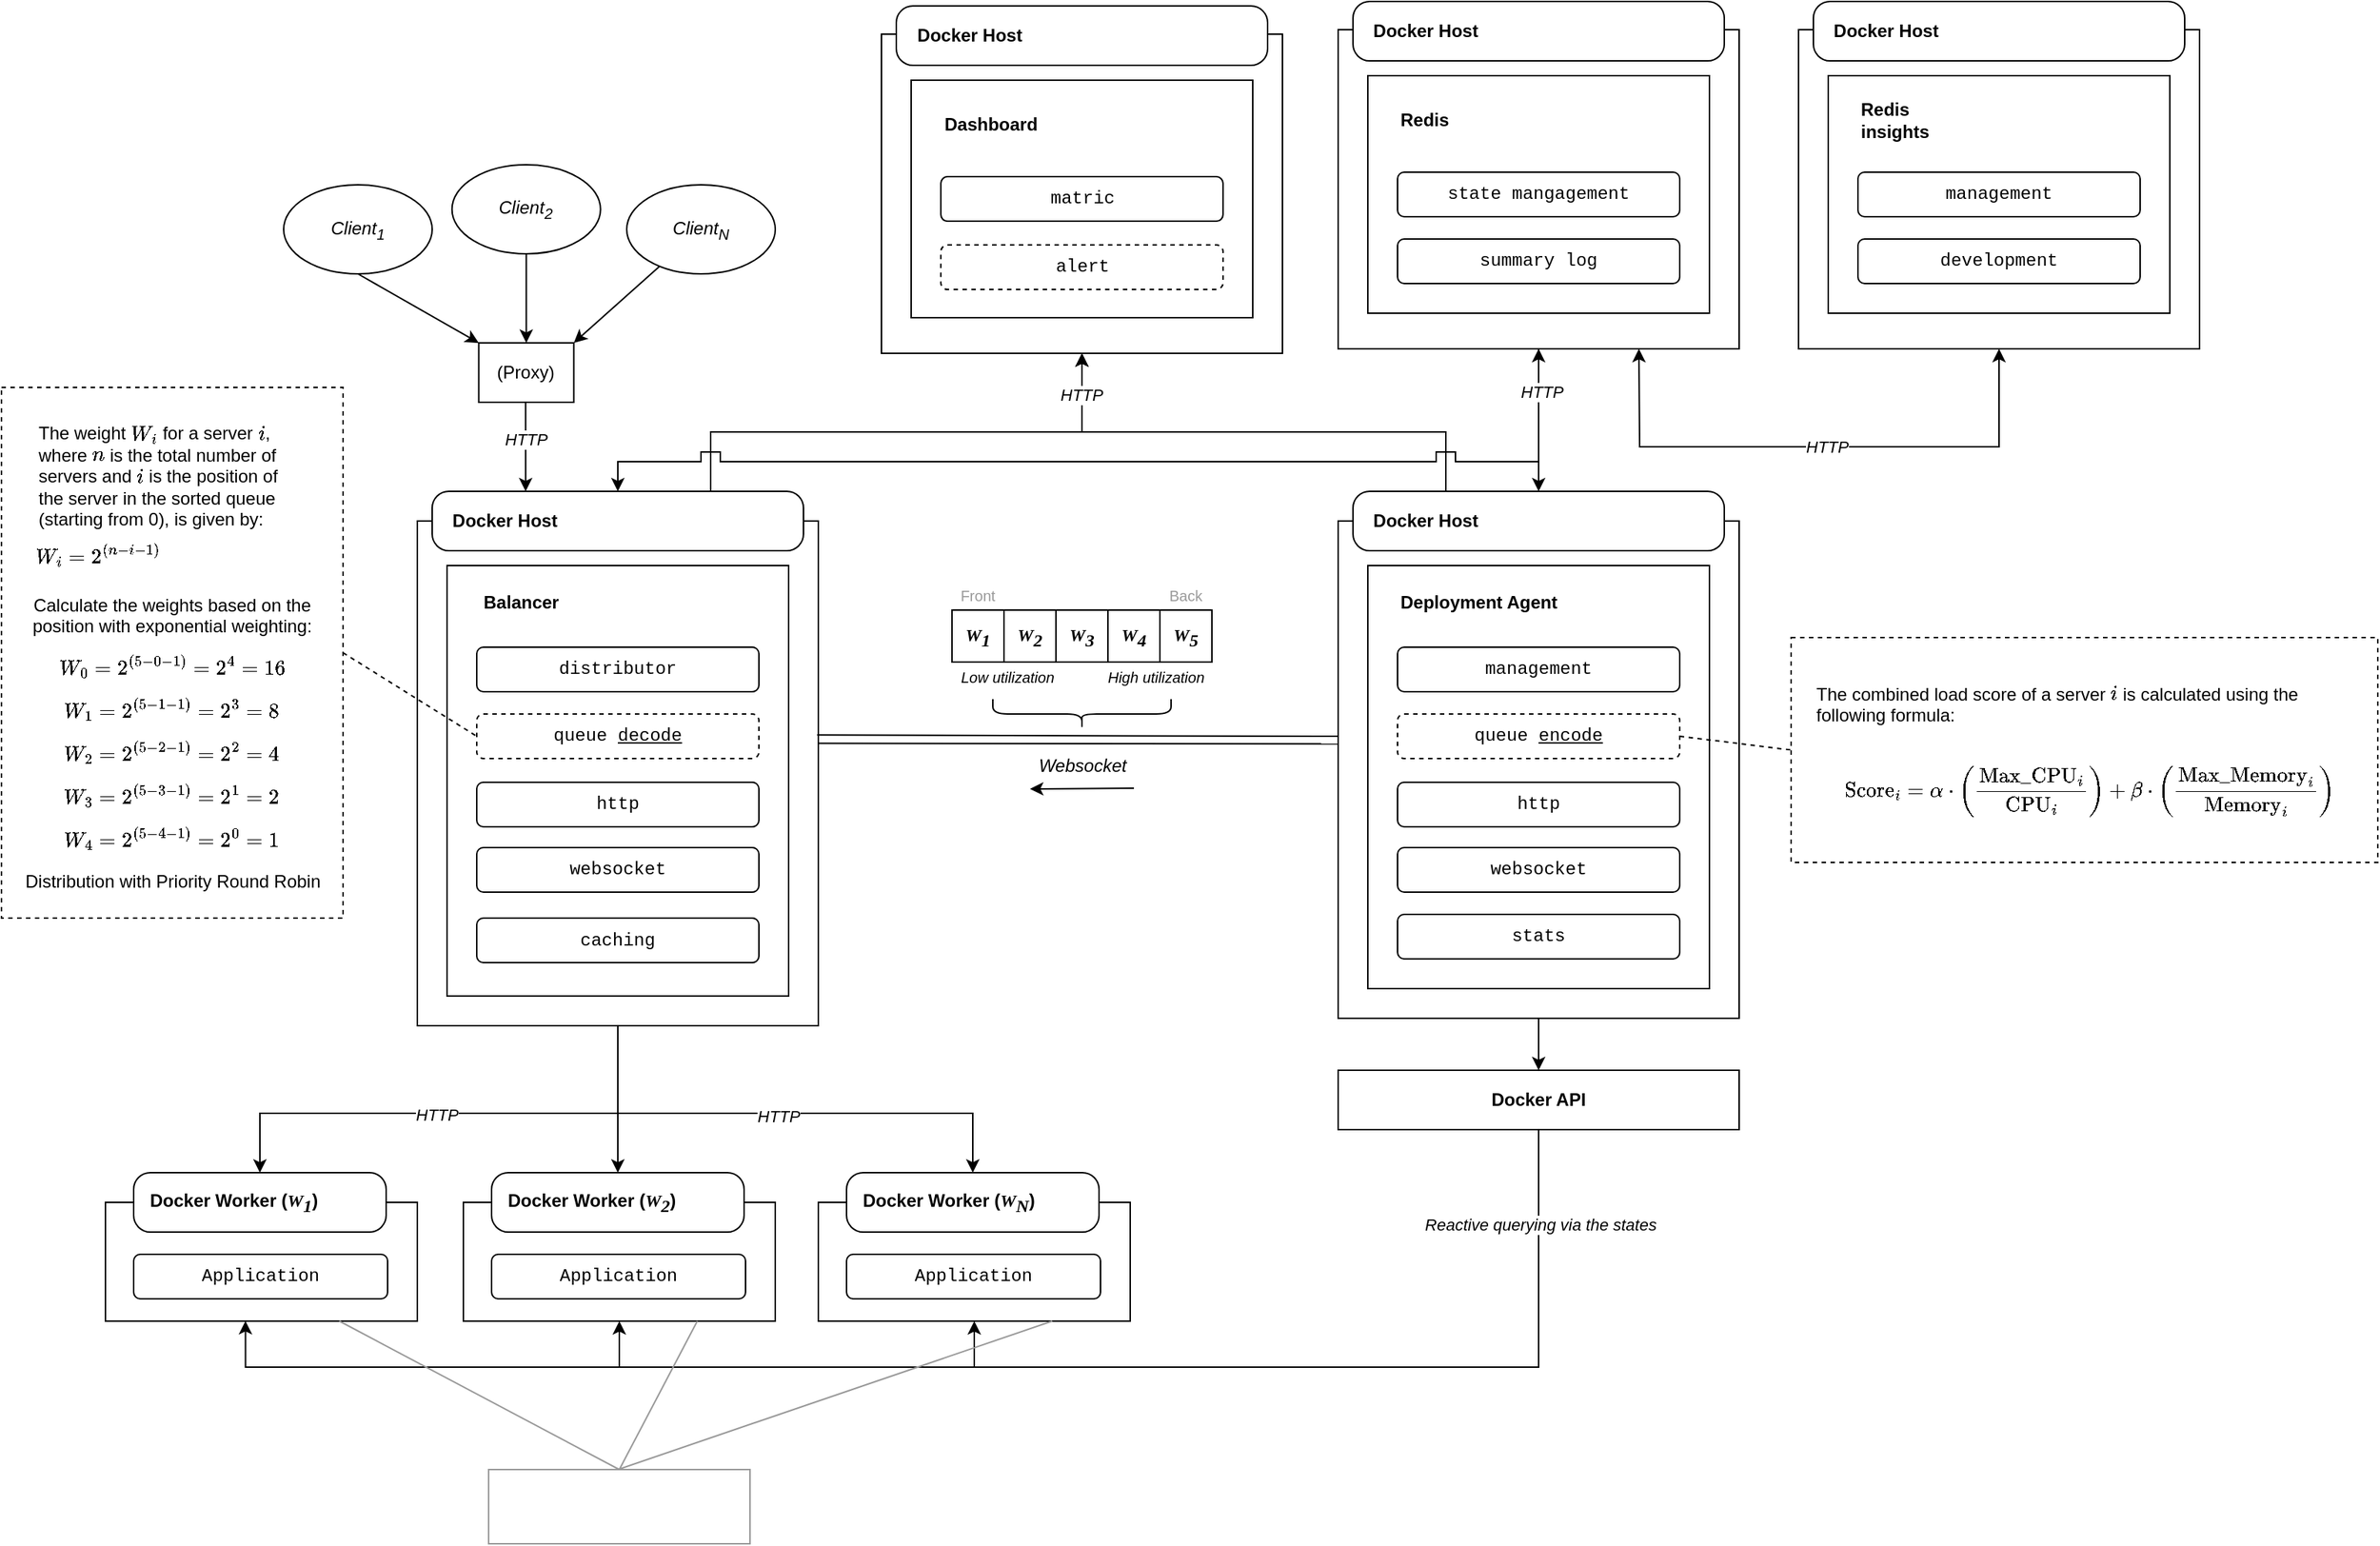 <mxfile version="24.7.6">
  <diagram name="Page-1" id="Vyur2kS933aH3F0kVCXf">
    <mxGraphModel dx="4273" dy="2489" grid="1" gridSize="10" guides="1" tooltips="1" connect="1" arrows="1" fold="1" page="1" pageScale="1" pageWidth="850" pageHeight="1100" math="1" shadow="0">
      <root>
        <mxCell id="0" />
        <mxCell id="1" parent="0" />
        <mxCell id="TFzHgLDjFruAC8fcnrSV-130" style="rounded=0;orthogonalLoop=1;jettySize=auto;html=1;entryX=0;entryY=0;entryDx=0;entryDy=0;exitX=0.5;exitY=1;exitDx=0;exitDy=0;" parent="1" source="TFzHgLDjFruAC8fcnrSV-3" target="TFzHgLDjFruAC8fcnrSV-127" edge="1">
          <mxGeometry relative="1" as="geometry">
            <mxPoint x="140.496" y="-17.557" as="sourcePoint" />
          </mxGeometry>
        </mxCell>
        <mxCell id="TFzHgLDjFruAC8fcnrSV-3" value="Client&lt;sub&gt;&lt;span&gt;1&lt;/span&gt;&lt;/sub&gt;" style="ellipse;whiteSpace=wrap;html=1;fontStyle=2" parent="1" vertex="1">
          <mxGeometry x="30" y="-76.5" width="100" height="60" as="geometry" />
        </mxCell>
        <mxCell id="TFzHgLDjFruAC8fcnrSV-129" style="edgeStyle=orthogonalEdgeStyle;rounded=0;orthogonalLoop=1;jettySize=auto;html=1;entryX=0.5;entryY=0;entryDx=0;entryDy=0;" parent="1" source="TFzHgLDjFruAC8fcnrSV-4" target="TFzHgLDjFruAC8fcnrSV-127" edge="1">
          <mxGeometry relative="1" as="geometry" />
        </mxCell>
        <mxCell id="TFzHgLDjFruAC8fcnrSV-4" value="Client&lt;sub&gt;&lt;span&gt;2&lt;/span&gt;&lt;/sub&gt;" style="ellipse;whiteSpace=wrap;html=1;fontStyle=2" parent="1" vertex="1">
          <mxGeometry x="143.34" y="-90" width="100" height="60" as="geometry" />
        </mxCell>
        <mxCell id="TFzHgLDjFruAC8fcnrSV-128" style="rounded=0;orthogonalLoop=1;jettySize=auto;html=1;entryX=1;entryY=0;entryDx=0;entryDy=0;" parent="1" source="TFzHgLDjFruAC8fcnrSV-5" target="TFzHgLDjFruAC8fcnrSV-127" edge="1">
          <mxGeometry relative="1" as="geometry" />
        </mxCell>
        <mxCell id="TFzHgLDjFruAC8fcnrSV-5" value="Client&lt;sub&gt;&lt;span&gt;N&lt;/span&gt;&lt;/sub&gt;" style="ellipse;whiteSpace=wrap;html=1;fontStyle=2" parent="1" vertex="1">
          <mxGeometry x="261" y="-76.5" width="100" height="60" as="geometry" />
        </mxCell>
        <mxCell id="TFzHgLDjFruAC8fcnrSV-115" style="edgeStyle=orthogonalEdgeStyle;rounded=0;orthogonalLoop=1;jettySize=auto;html=1;entryX=0.5;entryY=0;entryDx=0;entryDy=0;" parent="1" target="TFzHgLDjFruAC8fcnrSV-81" edge="1">
          <mxGeometry relative="1" as="geometry">
            <mxPoint x="255" y="519" as="sourcePoint" />
            <Array as="points">
              <mxPoint x="255" y="555" />
              <mxPoint x="255" y="555" />
            </Array>
          </mxGeometry>
        </mxCell>
        <mxCell id="TFzHgLDjFruAC8fcnrSV-116" style="edgeStyle=orthogonalEdgeStyle;rounded=0;orthogonalLoop=1;jettySize=auto;html=1;entryX=0.5;entryY=0;entryDx=0;entryDy=0;" parent="1" target="TFzHgLDjFruAC8fcnrSV-72" edge="1">
          <mxGeometry relative="1" as="geometry">
            <Array as="points">
              <mxPoint x="255" y="549" />
              <mxPoint x="14" y="549" />
            </Array>
            <mxPoint x="255.0" y="519" as="sourcePoint" />
          </mxGeometry>
        </mxCell>
        <mxCell id="TFzHgLDjFruAC8fcnrSV-118" value="HTTP" style="edgeLabel;html=1;align=center;verticalAlign=middle;resizable=0;points=[];fontStyle=2" parent="TFzHgLDjFruAC8fcnrSV-116" vertex="1" connectable="0">
          <mxGeometry x="-0.022" y="1" relative="1" as="geometry">
            <mxPoint as="offset" />
          </mxGeometry>
        </mxCell>
        <mxCell id="TFzHgLDjFruAC8fcnrSV-117" style="edgeStyle=orthogonalEdgeStyle;rounded=0;orthogonalLoop=1;jettySize=auto;html=1;entryX=0.5;entryY=0;entryDx=0;entryDy=0;exitX=0.5;exitY=1;exitDx=0;exitDy=0;" parent="1" source="TFzHgLDjFruAC8fcnrSV-9" target="TFzHgLDjFruAC8fcnrSV-88" edge="1">
          <mxGeometry relative="1" as="geometry">
            <Array as="points">
              <mxPoint x="255" y="549" />
              <mxPoint x="494" y="549" />
            </Array>
            <mxPoint x="255.0" y="519" as="sourcePoint" />
          </mxGeometry>
        </mxCell>
        <mxCell id="TFzHgLDjFruAC8fcnrSV-119" value="HTTP" style="edgeLabel;html=1;align=center;verticalAlign=middle;resizable=0;points=[];fontStyle=2" parent="TFzHgLDjFruAC8fcnrSV-117" vertex="1" connectable="0">
          <mxGeometry x="-0.012" y="-2" relative="1" as="geometry">
            <mxPoint as="offset" />
          </mxGeometry>
        </mxCell>
        <mxCell id="TFzHgLDjFruAC8fcnrSV-9" value="" style="rounded=0;whiteSpace=wrap;html=1;" parent="1" vertex="1">
          <mxGeometry x="120" y="150" width="270" height="340" as="geometry" />
        </mxCell>
        <mxCell id="TFzHgLDjFruAC8fcnrSV-6" value="" style="rounded=0;whiteSpace=wrap;html=1;" parent="1" vertex="1">
          <mxGeometry x="140" y="180" width="230" height="290" as="geometry" />
        </mxCell>
        <mxCell id="TFzHgLDjFruAC8fcnrSV-8" value="Balancer" style="text;html=1;align=center;verticalAlign=middle;whiteSpace=wrap;rounded=0;fontStyle=1" parent="1" vertex="1">
          <mxGeometry x="160" y="190" width="60" height="30" as="geometry" />
        </mxCell>
        <mxCell id="TFzHgLDjFruAC8fcnrSV-10" value="" style="shape=image;verticalLabelPosition=bottom;labelBackgroundColor=default;verticalAlign=top;aspect=fixed;imageAspect=0;image=https://logowik.com/content/uploads/images/rust8244.jpg;" parent="1" vertex="1">
          <mxGeometry x="313.03" y="191" width="39.97" height="30" as="geometry" />
        </mxCell>
        <mxCell id="TFzHgLDjFruAC8fcnrSV-11" value="distributor" style="rounded=1;whiteSpace=wrap;html=1;fontFamily=Courier New;strokeColor=#000000;" parent="1" vertex="1">
          <mxGeometry x="160" y="235" width="190" height="30" as="geometry" />
        </mxCell>
        <mxCell id="TFzHgLDjFruAC8fcnrSV-12" value="queue&amp;nbsp;&lt;u&gt;decode&lt;/u&gt;" style="rounded=1;whiteSpace=wrap;html=1;fontFamily=Courier New;dashed=1;" parent="1" vertex="1">
          <mxGeometry x="160" y="280" width="190" height="30" as="geometry" />
        </mxCell>
        <mxCell id="TFzHgLDjFruAC8fcnrSV-13" value="http" style="rounded=1;whiteSpace=wrap;html=1;fontFamily=Courier New;" parent="1" vertex="1">
          <mxGeometry x="160" y="326" width="190" height="30" as="geometry" />
        </mxCell>
        <mxCell id="TFzHgLDjFruAC8fcnrSV-14" value="websocket" style="rounded=1;whiteSpace=wrap;html=1;fontFamily=Courier New;" parent="1" vertex="1">
          <mxGeometry x="160" y="370" width="190" height="30" as="geometry" />
        </mxCell>
        <mxCell id="TFzHgLDjFruAC8fcnrSV-147" style="edgeStyle=orthogonalEdgeStyle;rounded=0;orthogonalLoop=1;jettySize=auto;html=1;entryX=0.5;entryY=1;entryDx=0;entryDy=0;exitX=0.75;exitY=0;exitDx=0;exitDy=0;" parent="1" source="TFzHgLDjFruAC8fcnrSV-23" target="TFzHgLDjFruAC8fcnrSV-133" edge="1">
          <mxGeometry relative="1" as="geometry">
            <Array as="points">
              <mxPoint x="317" y="90" />
              <mxPoint x="567" y="90" />
            </Array>
          </mxGeometry>
        </mxCell>
        <mxCell id="TFzHgLDjFruAC8fcnrSV-23" value="" style="rounded=1;whiteSpace=wrap;html=1;arcSize=28;" parent="1" vertex="1">
          <mxGeometry x="130" y="130" width="250" height="40" as="geometry" />
        </mxCell>
        <mxCell id="TFzHgLDjFruAC8fcnrSV-7" value="" style="shape=image;verticalLabelPosition=bottom;labelBackgroundColor=default;verticalAlign=top;aspect=fixed;imageAspect=0;image=https://cdn-icons-png.flaticon.com/512/919/919853.png;" parent="1" vertex="1">
          <mxGeometry x="345" y="137.5" width="25" height="25" as="geometry" />
        </mxCell>
        <mxCell id="TFzHgLDjFruAC8fcnrSV-24" value="Docker Host" style="text;html=1;align=center;verticalAlign=middle;whiteSpace=wrap;rounded=0;fontStyle=1" parent="1" vertex="1">
          <mxGeometry x="139" y="135" width="80" height="30" as="geometry" />
        </mxCell>
        <mxCell id="TFzHgLDjFruAC8fcnrSV-124" style="edgeStyle=orthogonalEdgeStyle;rounded=0;orthogonalLoop=1;jettySize=auto;html=1;entryX=0.5;entryY=0;entryDx=0;entryDy=0;" parent="1" source="TFzHgLDjFruAC8fcnrSV-25" target="TFzHgLDjFruAC8fcnrSV-68" edge="1">
          <mxGeometry relative="1" as="geometry" />
        </mxCell>
        <mxCell id="TFzHgLDjFruAC8fcnrSV-25" value="" style="rounded=0;whiteSpace=wrap;html=1;" parent="1" vertex="1">
          <mxGeometry x="740" y="150" width="270" height="335" as="geometry" />
        </mxCell>
        <mxCell id="TFzHgLDjFruAC8fcnrSV-26" value="" style="rounded=0;whiteSpace=wrap;html=1;" parent="1" vertex="1">
          <mxGeometry x="760" y="180" width="230" height="285" as="geometry" />
        </mxCell>
        <mxCell id="TFzHgLDjFruAC8fcnrSV-27" value="Deployment Agent" style="text;html=1;align=left;verticalAlign=middle;whiteSpace=wrap;rounded=0;fontStyle=1" parent="1" vertex="1">
          <mxGeometry x="780" y="190" width="150" height="30" as="geometry" />
        </mxCell>
        <mxCell id="TFzHgLDjFruAC8fcnrSV-28" value="" style="shape=image;verticalLabelPosition=bottom;labelBackgroundColor=default;verticalAlign=top;aspect=fixed;imageAspect=0;image=https://logowik.com/content/uploads/images/rust8244.jpg;" parent="1" vertex="1">
          <mxGeometry x="933.03" y="191" width="39.97" height="30" as="geometry" />
        </mxCell>
        <mxCell id="TFzHgLDjFruAC8fcnrSV-29" value="management" style="rounded=1;whiteSpace=wrap;html=1;fontFamily=Courier New;" parent="1" vertex="1">
          <mxGeometry x="780" y="235" width="190" height="30" as="geometry" />
        </mxCell>
        <mxCell id="TFzHgLDjFruAC8fcnrSV-30" value="queue&amp;nbsp;&lt;u&gt;encode&lt;/u&gt;" style="rounded=1;whiteSpace=wrap;html=1;fontFamily=Courier New;dashed=1;" parent="1" vertex="1">
          <mxGeometry x="780" y="280" width="190" height="30" as="geometry" />
        </mxCell>
        <mxCell id="TFzHgLDjFruAC8fcnrSV-31" value="http" style="rounded=1;whiteSpace=wrap;html=1;fontFamily=Courier New;" parent="1" vertex="1">
          <mxGeometry x="780" y="326" width="190" height="30" as="geometry" />
        </mxCell>
        <mxCell id="TFzHgLDjFruAC8fcnrSV-32" value="websocket" style="rounded=1;whiteSpace=wrap;html=1;fontFamily=Courier New;" parent="1" vertex="1">
          <mxGeometry x="780" y="370" width="190" height="30" as="geometry" />
        </mxCell>
        <mxCell id="TFzHgLDjFruAC8fcnrSV-148" style="edgeStyle=orthogonalEdgeStyle;rounded=0;orthogonalLoop=1;jettySize=auto;html=1;entryX=0.5;entryY=1;entryDx=0;entryDy=0;exitX=0.25;exitY=0;exitDx=0;exitDy=0;" parent="1" source="TFzHgLDjFruAC8fcnrSV-33" target="TFzHgLDjFruAC8fcnrSV-133" edge="1">
          <mxGeometry relative="1" as="geometry">
            <Array as="points">
              <mxPoint x="813" y="90" />
              <mxPoint x="567" y="90" />
            </Array>
          </mxGeometry>
        </mxCell>
        <mxCell id="TFzHgLDjFruAC8fcnrSV-151" value="&lt;i&gt;HTTP&lt;/i&gt;" style="edgeLabel;html=1;align=center;verticalAlign=middle;resizable=0;points=[];" parent="TFzHgLDjFruAC8fcnrSV-148" vertex="1" connectable="0">
          <mxGeometry x="0.818" y="1" relative="1" as="geometry">
            <mxPoint y="-3" as="offset" />
          </mxGeometry>
        </mxCell>
        <mxCell id="TFzHgLDjFruAC8fcnrSV-33" value="" style="rounded=1;whiteSpace=wrap;html=1;arcSize=28;" parent="1" vertex="1">
          <mxGeometry x="750" y="130" width="250" height="40" as="geometry" />
        </mxCell>
        <mxCell id="TFzHgLDjFruAC8fcnrSV-34" value="" style="shape=image;verticalLabelPosition=bottom;labelBackgroundColor=default;verticalAlign=top;aspect=fixed;imageAspect=0;image=https://cdn-icons-png.flaticon.com/512/919/919853.png;" parent="1" vertex="1">
          <mxGeometry x="965" y="137.5" width="25" height="25" as="geometry" />
        </mxCell>
        <mxCell id="TFzHgLDjFruAC8fcnrSV-35" value="Docker Host" style="text;html=1;align=center;verticalAlign=middle;whiteSpace=wrap;rounded=0;fontStyle=1" parent="1" vertex="1">
          <mxGeometry x="759" y="135" width="80" height="30" as="geometry" />
        </mxCell>
        <mxCell id="TFzHgLDjFruAC8fcnrSV-36" value="stats" style="rounded=1;whiteSpace=wrap;html=1;fontFamily=Courier New;" parent="1" vertex="1">
          <mxGeometry x="780" y="415" width="190" height="30" as="geometry" />
        </mxCell>
        <mxCell id="TFzHgLDjFruAC8fcnrSV-37" value="" style="endArrow=none;html=1;rounded=0;exitX=0.997;exitY=0.424;exitDx=0;exitDy=0;entryX=0.001;entryY=0.433;entryDx=0;entryDy=0;entryPerimeter=0;exitPerimeter=0;" parent="1" source="TFzHgLDjFruAC8fcnrSV-9" target="TFzHgLDjFruAC8fcnrSV-25" edge="1">
          <mxGeometry width="50" height="50" relative="1" as="geometry">
            <mxPoint x="460" y="320" as="sourcePoint" />
            <mxPoint x="510" y="270" as="targetPoint" />
          </mxGeometry>
        </mxCell>
        <mxCell id="TFzHgLDjFruAC8fcnrSV-38" value="" style="endArrow=none;html=1;rounded=0;exitX=1;exitY=0.5;exitDx=0;exitDy=0;entryX=0;entryY=0.448;entryDx=0;entryDy=0;entryPerimeter=0;" parent="1" target="TFzHgLDjFruAC8fcnrSV-25" edge="1">
          <mxGeometry width="50" height="50" relative="1" as="geometry">
            <mxPoint x="390" y="299.8" as="sourcePoint" />
            <mxPoint x="630" y="299.8" as="targetPoint" />
          </mxGeometry>
        </mxCell>
        <mxCell id="TFzHgLDjFruAC8fcnrSV-39" value="Websocket" style="text;html=1;align=center;verticalAlign=middle;whiteSpace=wrap;rounded=0;fontStyle=2" parent="1" vertex="1">
          <mxGeometry x="537.5" y="300" width="60" height="30" as="geometry" />
        </mxCell>
        <mxCell id="TFzHgLDjFruAC8fcnrSV-62" value="&lt;div&gt;&lt;br&gt;&lt;/div&gt;" style="text;html=1;align=center;verticalAlign=middle;resizable=0;points=[];autosize=1;strokeColor=none;fillColor=none;" parent="1" vertex="1">
          <mxGeometry x="665" y="160" width="20" height="30" as="geometry" />
        </mxCell>
        <mxCell id="TFzHgLDjFruAC8fcnrSV-120" style="edgeStyle=orthogonalEdgeStyle;rounded=0;orthogonalLoop=1;jettySize=auto;html=1;entryX=0.5;entryY=1;entryDx=0;entryDy=0;" parent="1" source="TFzHgLDjFruAC8fcnrSV-68" target="TFzHgLDjFruAC8fcnrSV-86" edge="1">
          <mxGeometry relative="1" as="geometry">
            <Array as="points">
              <mxPoint x="875" y="720" />
              <mxPoint x="495" y="720" />
            </Array>
          </mxGeometry>
        </mxCell>
        <mxCell id="TFzHgLDjFruAC8fcnrSV-121" style="edgeStyle=orthogonalEdgeStyle;rounded=0;orthogonalLoop=1;jettySize=auto;html=1;entryX=0.5;entryY=1;entryDx=0;entryDy=0;" parent="1" source="TFzHgLDjFruAC8fcnrSV-68" target="TFzHgLDjFruAC8fcnrSV-79" edge="1">
          <mxGeometry relative="1" as="geometry">
            <Array as="points">
              <mxPoint x="875" y="720" />
              <mxPoint x="256" y="720" />
            </Array>
          </mxGeometry>
        </mxCell>
        <mxCell id="TFzHgLDjFruAC8fcnrSV-68" value="Docker API" style="rounded=0;whiteSpace=wrap;html=1;fontStyle=1" parent="1" vertex="1">
          <mxGeometry x="740" y="520" width="270" height="40" as="geometry" />
        </mxCell>
        <mxCell id="TFzHgLDjFruAC8fcnrSV-101" value="" style="group" parent="1" vertex="1" connectable="0">
          <mxGeometry x="-90" y="589" width="210" height="100" as="geometry" />
        </mxCell>
        <mxCell id="TFzHgLDjFruAC8fcnrSV-71" value="" style="rounded=0;whiteSpace=wrap;html=1;" parent="TFzHgLDjFruAC8fcnrSV-101" vertex="1">
          <mxGeometry y="20" width="210" height="80" as="geometry" />
        </mxCell>
        <mxCell id="TFzHgLDjFruAC8fcnrSV-76" value="" style="group" parent="TFzHgLDjFruAC8fcnrSV-101" vertex="1" connectable="0">
          <mxGeometry x="19" width="170" height="40" as="geometry" />
        </mxCell>
        <mxCell id="TFzHgLDjFruAC8fcnrSV-72" value="" style="rounded=1;whiteSpace=wrap;html=1;arcSize=28;" parent="TFzHgLDjFruAC8fcnrSV-76" vertex="1">
          <mxGeometry width="170" height="40" as="geometry" />
        </mxCell>
        <mxCell id="TFzHgLDjFruAC8fcnrSV-73" value="" style="shape=image;verticalLabelPosition=bottom;labelBackgroundColor=default;verticalAlign=top;aspect=fixed;imageAspect=0;image=https://cdn-icons-png.flaticon.com/512/919/919853.png;" parent="TFzHgLDjFruAC8fcnrSV-76" vertex="1">
          <mxGeometry x="137.5" y="8" width="25" height="25" as="geometry" />
        </mxCell>
        <mxCell id="TFzHgLDjFruAC8fcnrSV-74" value="Docker Worker (&lt;span style=&quot;font-family: Verdana; font-style: italic; text-align: center;&quot;&gt;W&lt;/span&gt;&lt;sub style=&quot;font-family: Verdana; font-style: italic; text-align: center; font-size: 12px;&quot;&gt;1&lt;/sub&gt;)" style="text;html=1;align=left;verticalAlign=middle;whiteSpace=wrap;rounded=0;fontStyle=1" parent="TFzHgLDjFruAC8fcnrSV-76" vertex="1">
          <mxGeometry x="9" y="5" width="141" height="30" as="geometry" />
        </mxCell>
        <mxCell id="TFzHgLDjFruAC8fcnrSV-78" value="Application" style="rounded=1;whiteSpace=wrap;html=1;fontFamily=Courier New;" parent="TFzHgLDjFruAC8fcnrSV-101" vertex="1">
          <mxGeometry x="19" y="55" width="171" height="30" as="geometry" />
        </mxCell>
        <mxCell id="TFzHgLDjFruAC8fcnrSV-102" value="" style="group" parent="1" vertex="1" connectable="0">
          <mxGeometry x="151" y="589" width="210" height="100" as="geometry" />
        </mxCell>
        <mxCell id="TFzHgLDjFruAC8fcnrSV-79" value="" style="rounded=0;whiteSpace=wrap;html=1;" parent="TFzHgLDjFruAC8fcnrSV-102" vertex="1">
          <mxGeometry y="20" width="210" height="80" as="geometry" />
        </mxCell>
        <mxCell id="TFzHgLDjFruAC8fcnrSV-80" value="" style="group" parent="TFzHgLDjFruAC8fcnrSV-102" vertex="1" connectable="0">
          <mxGeometry x="19" width="170" height="40" as="geometry" />
        </mxCell>
        <mxCell id="TFzHgLDjFruAC8fcnrSV-81" value="" style="rounded=1;whiteSpace=wrap;html=1;arcSize=28;" parent="TFzHgLDjFruAC8fcnrSV-80" vertex="1">
          <mxGeometry width="170" height="40" as="geometry" />
        </mxCell>
        <mxCell id="TFzHgLDjFruAC8fcnrSV-82" value="" style="shape=image;verticalLabelPosition=bottom;labelBackgroundColor=default;verticalAlign=top;aspect=fixed;imageAspect=0;image=https://cdn-icons-png.flaticon.com/512/919/919853.png;" parent="TFzHgLDjFruAC8fcnrSV-80" vertex="1">
          <mxGeometry x="137.5" y="8" width="25" height="25" as="geometry" />
        </mxCell>
        <mxCell id="TFzHgLDjFruAC8fcnrSV-83" value="Docker Worker (&lt;span style=&quot;font-family: Verdana; font-style: italic; text-align: center;&quot;&gt;W&lt;/span&gt;&lt;sub style=&quot;font-family: Verdana; font-style: italic; text-align: center; font-size: 12px;&quot;&gt;2&lt;/sub&gt;)" style="text;html=1;align=left;verticalAlign=middle;whiteSpace=wrap;rounded=0;fontStyle=1" parent="TFzHgLDjFruAC8fcnrSV-80" vertex="1">
          <mxGeometry x="9" y="5" width="141" height="30" as="geometry" />
        </mxCell>
        <mxCell id="TFzHgLDjFruAC8fcnrSV-84" value="Application" style="rounded=1;whiteSpace=wrap;html=1;fontFamily=Courier New;" parent="TFzHgLDjFruAC8fcnrSV-102" vertex="1">
          <mxGeometry x="19" y="55" width="171" height="30" as="geometry" />
        </mxCell>
        <mxCell id="TFzHgLDjFruAC8fcnrSV-103" value="" style="group" parent="1" vertex="1" connectable="0">
          <mxGeometry x="390" y="589" width="210" height="100" as="geometry" />
        </mxCell>
        <mxCell id="TFzHgLDjFruAC8fcnrSV-86" value="" style="rounded=0;whiteSpace=wrap;html=1;" parent="TFzHgLDjFruAC8fcnrSV-103" vertex="1">
          <mxGeometry y="20" width="210" height="80" as="geometry" />
        </mxCell>
        <mxCell id="TFzHgLDjFruAC8fcnrSV-87" value="" style="group" parent="TFzHgLDjFruAC8fcnrSV-103" vertex="1" connectable="0">
          <mxGeometry x="19" width="170" height="40" as="geometry" />
        </mxCell>
        <mxCell id="TFzHgLDjFruAC8fcnrSV-88" value="" style="rounded=1;whiteSpace=wrap;html=1;arcSize=28;" parent="TFzHgLDjFruAC8fcnrSV-87" vertex="1">
          <mxGeometry width="170" height="40" as="geometry" />
        </mxCell>
        <mxCell id="TFzHgLDjFruAC8fcnrSV-89" value="" style="shape=image;verticalLabelPosition=bottom;labelBackgroundColor=default;verticalAlign=top;aspect=fixed;imageAspect=0;image=https://cdn-icons-png.flaticon.com/512/919/919853.png;" parent="TFzHgLDjFruAC8fcnrSV-87" vertex="1">
          <mxGeometry x="137.5" y="8" width="25" height="25" as="geometry" />
        </mxCell>
        <mxCell id="TFzHgLDjFruAC8fcnrSV-90" value="Docker Worker (&lt;span style=&quot;font-family: Verdana; font-style: italic; text-align: center;&quot;&gt;W&lt;/span&gt;&lt;sub style=&quot;font-family: Verdana; font-style: italic; text-align: center; font-size: 12px;&quot;&gt;N&lt;/sub&gt;)" style="text;html=1;align=left;verticalAlign=middle;whiteSpace=wrap;rounded=0;fontStyle=1" parent="TFzHgLDjFruAC8fcnrSV-87" vertex="1">
          <mxGeometry x="9" y="5" width="141" height="30" as="geometry" />
        </mxCell>
        <mxCell id="TFzHgLDjFruAC8fcnrSV-91" value="Application" style="rounded=1;whiteSpace=wrap;html=1;fontFamily=Courier New;" parent="TFzHgLDjFruAC8fcnrSV-103" vertex="1">
          <mxGeometry x="19" y="55" width="171" height="30" as="geometry" />
        </mxCell>
        <mxCell id="TFzHgLDjFruAC8fcnrSV-108" value="" style="endArrow=none;html=1;rounded=0;entryX=0;entryY=0.5;entryDx=0;entryDy=0;exitX=1;exitY=0.5;exitDx=0;exitDy=0;strokeColor=#000000;dashed=1;" parent="1" source="TFzHgLDjFruAC8fcnrSV-107" target="TFzHgLDjFruAC8fcnrSV-12" edge="1">
          <mxGeometry width="50" height="50" relative="1" as="geometry">
            <mxPoint x="-30" y="220" as="sourcePoint" />
            <mxPoint x="20" y="170" as="targetPoint" />
          </mxGeometry>
        </mxCell>
        <mxCell id="TFzHgLDjFruAC8fcnrSV-113" value="" style="group;fillColor=#E6E6E6;fontColor=#333333;strokeColor=none;dashed=1;container=0;" parent="1" vertex="1" connectable="0">
          <mxGeometry x="-160" y="182.5" width="230" height="235" as="geometry" />
        </mxCell>
        <mxCell id="TFzHgLDjFruAC8fcnrSV-122" style="edgeStyle=orthogonalEdgeStyle;rounded=0;orthogonalLoop=1;jettySize=auto;html=1;entryX=0.449;entryY=0.999;entryDx=0;entryDy=0;entryPerimeter=0;" parent="1" source="TFzHgLDjFruAC8fcnrSV-68" target="TFzHgLDjFruAC8fcnrSV-71" edge="1">
          <mxGeometry relative="1" as="geometry">
            <Array as="points">
              <mxPoint x="875" y="720" />
              <mxPoint x="4" y="720" />
            </Array>
          </mxGeometry>
        </mxCell>
        <mxCell id="TFzHgLDjFruAC8fcnrSV-125" value="Reactive querying via the states" style="edgeLabel;html=1;align=center;verticalAlign=middle;resizable=0;points=[];fontStyle=2" parent="TFzHgLDjFruAC8fcnrSV-122" vertex="1" connectable="0">
          <mxGeometry x="-0.509" relative="1" as="geometry">
            <mxPoint x="101" y="-96" as="offset" />
          </mxGeometry>
        </mxCell>
        <mxCell id="TFzHgLDjFruAC8fcnrSV-131" style="edgeStyle=orthogonalEdgeStyle;rounded=0;orthogonalLoop=1;jettySize=auto;html=1;entryX=0.25;entryY=0;entryDx=0;entryDy=0;" parent="1" source="TFzHgLDjFruAC8fcnrSV-127" edge="1">
          <mxGeometry relative="1" as="geometry">
            <mxPoint x="193.744" y="50" as="sourcePoint" />
            <mxPoint x="192.93" y="130" as="targetPoint" />
            <Array as="points">
              <mxPoint x="193.43" y="82" />
            </Array>
          </mxGeometry>
        </mxCell>
        <mxCell id="TFzHgLDjFruAC8fcnrSV-150" value="&lt;i&gt;HTTP&lt;/i&gt;" style="edgeLabel;html=1;align=center;verticalAlign=middle;resizable=0;points=[];" parent="TFzHgLDjFruAC8fcnrSV-131" vertex="1" connectable="0">
          <mxGeometry x="-0.167" relative="1" as="geometry">
            <mxPoint as="offset" />
          </mxGeometry>
        </mxCell>
        <mxCell id="TFzHgLDjFruAC8fcnrSV-145" value="" style="group" parent="1" vertex="1" connectable="0">
          <mxGeometry x="432.5" y="-196.97" width="270" height="235" as="geometry" />
        </mxCell>
        <mxCell id="TFzHgLDjFruAC8fcnrSV-133" value="" style="rounded=0;whiteSpace=wrap;html=1;" parent="TFzHgLDjFruAC8fcnrSV-145" vertex="1">
          <mxGeometry y="19" width="270" height="215" as="geometry" />
        </mxCell>
        <mxCell id="TFzHgLDjFruAC8fcnrSV-134" value="" style="rounded=0;whiteSpace=wrap;html=1;" parent="TFzHgLDjFruAC8fcnrSV-145" vertex="1">
          <mxGeometry x="20" y="50" width="230" height="160" as="geometry" />
        </mxCell>
        <mxCell id="TFzHgLDjFruAC8fcnrSV-135" value="matric" style="rounded=1;whiteSpace=wrap;html=1;fontFamily=Courier New;" parent="TFzHgLDjFruAC8fcnrSV-145" vertex="1">
          <mxGeometry x="40" y="115" width="190" height="30" as="geometry" />
        </mxCell>
        <mxCell id="TFzHgLDjFruAC8fcnrSV-136" value="" style="rounded=1;whiteSpace=wrap;html=1;arcSize=28;" parent="TFzHgLDjFruAC8fcnrSV-145" vertex="1">
          <mxGeometry x="10" width="250" height="40" as="geometry" />
        </mxCell>
        <mxCell id="TFzHgLDjFruAC8fcnrSV-137" value="" style="shape=image;verticalLabelPosition=bottom;labelBackgroundColor=default;verticalAlign=top;aspect=fixed;imageAspect=0;image=https://cdn-icons-png.flaticon.com/512/919/919853.png;" parent="TFzHgLDjFruAC8fcnrSV-145" vertex="1">
          <mxGeometry x="225" y="7.5" width="25" height="25" as="geometry" />
        </mxCell>
        <mxCell id="TFzHgLDjFruAC8fcnrSV-138" value="Docker Host" style="text;html=1;align=center;verticalAlign=middle;whiteSpace=wrap;rounded=0;fontStyle=1" parent="TFzHgLDjFruAC8fcnrSV-145" vertex="1">
          <mxGeometry x="19" y="5" width="80" height="30" as="geometry" />
        </mxCell>
        <mxCell id="TFzHgLDjFruAC8fcnrSV-139" value="Dashboard" style="text;html=1;align=left;verticalAlign=middle;whiteSpace=wrap;rounded=0;fontStyle=1" parent="TFzHgLDjFruAC8fcnrSV-145" vertex="1">
          <mxGeometry x="40" y="65" width="150" height="30" as="geometry" />
        </mxCell>
        <mxCell id="TFzHgLDjFruAC8fcnrSV-140" value="alert" style="rounded=1;whiteSpace=wrap;html=1;fontFamily=Courier New;dashed=1;" parent="TFzHgLDjFruAC8fcnrSV-145" vertex="1">
          <mxGeometry x="40" y="161" width="190" height="30" as="geometry" />
        </mxCell>
        <mxCell id="TFzHgLDjFruAC8fcnrSV-141" value="" style="shape=image;verticalLabelPosition=bottom;labelBackgroundColor=default;verticalAlign=top;aspect=fixed;imageAspect=0;image=https://upload.wikimedia.org/wikipedia/commons/thumb/c/c3/Python-logo-notext.svg/1869px-Python-logo-notext.svg.png;clipPath=inset(1% 9.71% 15.67% 0%);" parent="TFzHgLDjFruAC8fcnrSV-145" vertex="1">
          <mxGeometry x="125.21" y="66.25" width="29.58" height="30" as="geometry" />
        </mxCell>
        <mxCell id="TFzHgLDjFruAC8fcnrSV-142" value="" style="shape=image;verticalLabelPosition=bottom;labelBackgroundColor=default;verticalAlign=top;aspect=fixed;imageAspect=0;image=https://upload.wikimedia.org/wikipedia/commons/thumb/7/77/Streamlit-logo-primary-colormark-darktext.png/1024px-Streamlit-logo-primary-colormark-darktext.png;" parent="TFzHgLDjFruAC8fcnrSV-145" vertex="1">
          <mxGeometry x="154.79" y="57.5" width="81.2" height="47.5" as="geometry" />
        </mxCell>
        <mxCell id="TFzHgLDjFruAC8fcnrSV-127" value="(Proxy)" style="rounded=0;whiteSpace=wrap;html=1;" parent="1" vertex="1">
          <mxGeometry x="161.34" y="30" width="64" height="40" as="geometry" />
        </mxCell>
        <mxCell id="TFzHgLDjFruAC8fcnrSV-107" value="" style="rounded=0;whiteSpace=wrap;html=1;strokeColor=#000000;dashed=1;" parent="1" vertex="1">
          <mxGeometry x="-160" y="60" width="230" height="357.5" as="geometry" />
        </mxCell>
        <mxCell id="TFzHgLDjFruAC8fcnrSV-105" value="&lt;div&gt;Calculate the weights based on the position with exponential weighting:&lt;/div&gt;&lt;div&gt;\[ W_0 = 2^{(5-0-1)} = 2^4 = 16 \]&lt;/div&gt;&lt;div&gt;\[ W_1 = 2^{(5-1-1)} = 2^3 = 8 \]&lt;/div&gt;&lt;div&gt;\[ W_2 = 2^{(5-2-1)} = 2^2 = 4 \]&lt;/div&gt;&lt;div&gt;\[ W_3 = 2^{(5-3-1)} = 2^1 = 2 \]&lt;/div&gt;&lt;div&gt;\[ W_4 = 2^{(5-4-1)} = 2^0 = 1 \]&lt;/div&gt;&lt;div&gt;&lt;br&gt;&lt;/div&gt;" style="text;html=1;align=center;verticalAlign=middle;whiteSpace=wrap;rounded=0;" parent="1" vertex="1">
          <mxGeometry x="-145" y="228.5" width="200" height="140" as="geometry" />
        </mxCell>
        <mxCell id="TFzHgLDjFruAC8fcnrSV-111" value="Distribution with Priority Round Robin" style="text;html=1;align=center;verticalAlign=middle;whiteSpace=wrap;rounded=0;" parent="1" vertex="1">
          <mxGeometry x="-147.5" y="377.5" width="205" height="30" as="geometry" />
        </mxCell>
        <mxCell id="TFzHgLDjFruAC8fcnrSV-51" value="&lt;div&gt;\[ W_i = 2^{(n-i-1)} \]&lt;/div&gt;&lt;div&gt;&lt;br&gt;&lt;/div&gt;" style="text;whiteSpace=wrap;html=1;fontStyle=0" parent="1" vertex="1">
          <mxGeometry x="-139" y="146" width="72.632" height="50" as="geometry" />
        </mxCell>
        <mxCell id="TFzHgLDjFruAC8fcnrSV-63" value="The weight \( W_i \) for a server \( i \), where \( n \) is the total number of servers and \( i \) is the position of the server in the sorted queue (starting from 0), is given by:&lt;div&gt;&lt;br style=&quot;text-wrap: nowrap;&quot;&gt;&lt;/div&gt;" style="text;html=1;align=left;verticalAlign=middle;whiteSpace=wrap;rounded=0;" parent="1" vertex="1">
          <mxGeometry x="-137" y="81.5" width="180" height="90" as="geometry" />
        </mxCell>
        <mxCell id="TFzHgLDjFruAC8fcnrSV-157" value="" style="shape=curlyBracket;whiteSpace=wrap;html=1;rounded=1;labelPosition=left;verticalLabelPosition=middle;align=right;verticalAlign=middle;rotation=-90;" parent="1" vertex="1">
          <mxGeometry x="557.5" y="220" width="20" height="120" as="geometry" />
        </mxCell>
        <mxCell id="TFzHgLDjFruAC8fcnrSV-163" value="" style="endArrow=classic;html=1;rounded=0;" parent="1" edge="1">
          <mxGeometry width="50" height="50" relative="1" as="geometry">
            <mxPoint x="602.5" y="330" as="sourcePoint" />
            <mxPoint x="532.5" y="330.5" as="targetPoint" />
          </mxGeometry>
        </mxCell>
        <mxCell id="TFzHgLDjFruAC8fcnrSV-173" style="rounded=0;orthogonalLoop=1;jettySize=auto;html=1;entryX=0.75;entryY=1;entryDx=0;entryDy=0;exitX=0.5;exitY=0;exitDx=0;exitDy=0;endArrow=none;endFill=0;strokeColor=#999999;" parent="1" source="TFzHgLDjFruAC8fcnrSV-165" target="TFzHgLDjFruAC8fcnrSV-71" edge="1">
          <mxGeometry relative="1" as="geometry" />
        </mxCell>
        <mxCell id="TFzHgLDjFruAC8fcnrSV-175" style="rounded=0;orthogonalLoop=1;jettySize=auto;html=1;entryX=0.75;entryY=1;entryDx=0;entryDy=0;exitX=0.487;exitY=-0.104;exitDx=0;exitDy=0;exitPerimeter=0;endArrow=none;endFill=0;strokeColor=#999999;" parent="1" source="TFzHgLDjFruAC8fcnrSV-171" target="TFzHgLDjFruAC8fcnrSV-86" edge="1">
          <mxGeometry relative="1" as="geometry" />
        </mxCell>
        <mxCell id="TFzHgLDjFruAC8fcnrSV-165" value="" style="rounded=0;whiteSpace=wrap;html=1;strokeColor=#999999;" parent="1" vertex="1">
          <mxGeometry x="168" y="789" width="176" height="50" as="geometry" />
        </mxCell>
        <mxCell id="TFzHgLDjFruAC8fcnrSV-174" style="rounded=0;orthogonalLoop=1;jettySize=auto;html=1;entryX=0.75;entryY=1;entryDx=0;entryDy=0;endArrow=none;endFill=0;strokeColor=#999999;" parent="1" target="TFzHgLDjFruAC8fcnrSV-79" edge="1">
          <mxGeometry relative="1" as="geometry">
            <mxPoint x="256" y="789" as="sourcePoint" />
          </mxGeometry>
        </mxCell>
        <mxCell id="TFzHgLDjFruAC8fcnrSV-171" value="" style="shape=image;verticalLabelPosition=bottom;labelBackgroundColor=default;verticalAlign=top;aspect=fixed;imageAspect=0;image=https://docs.sedex.admin.ch/assets/docker-hub-logo.png;" parent="1" vertex="1">
          <mxGeometry x="177.08" y="793" width="160.92" height="40" as="geometry" />
        </mxCell>
        <mxCell id="G5e81qGQovvJO4Tz4BmD-1" value="" style="rounded=0;whiteSpace=wrap;html=1;strokeColor=#000000;dashed=1;" parent="1" vertex="1">
          <mxGeometry x="1045" y="228.5" width="395" height="151.5" as="geometry" />
        </mxCell>
        <mxCell id="G5e81qGQovvJO4Tz4BmD-2" value="The combined load score of a server \(i\) is calculated using the following formula:&lt;br&gt;&lt;br&gt;\[&lt;br&gt;\text{Score}_i = \alpha \cdot \left( \frac{\text{Max_CPU}_i}{\text{CPU}_i} \right) + \beta \cdot \left( \frac{\text{Max_Memory}_i}{\text{Memory}_i} \right)&lt;br&gt;\]" style="text;html=1;align=left;verticalAlign=middle;whiteSpace=wrap;rounded=0;" parent="1" vertex="1">
          <mxGeometry x="1060" y="251" width="370" height="117.5" as="geometry" />
        </mxCell>
        <mxCell id="G5e81qGQovvJO4Tz4BmD-3" value="" style="endArrow=none;html=1;rounded=0;entryX=0;entryY=0.5;entryDx=0;entryDy=0;exitX=1;exitY=0.5;exitDx=0;exitDy=0;strokeColor=#000000;dashed=1;" parent="1" source="TFzHgLDjFruAC8fcnrSV-30" target="G5e81qGQovvJO4Tz4BmD-1" edge="1">
          <mxGeometry width="50" height="50" relative="1" as="geometry">
            <mxPoint x="1090" y="445" as="sourcePoint" />
            <mxPoint x="1180" y="501" as="targetPoint" />
          </mxGeometry>
        </mxCell>
        <mxCell id="TFzHgLDjFruAC8fcnrSV-52" value="Front" style="text;html=1;align=center;verticalAlign=middle;whiteSpace=wrap;rounded=0;fontSize=10;fontColor=#999999;" parent="1" vertex="1">
          <mxGeometry x="480" y="190" width="35" height="20" as="geometry" />
        </mxCell>
        <mxCell id="TFzHgLDjFruAC8fcnrSV-53" value="Back" style="text;html=1;align=center;verticalAlign=middle;whiteSpace=wrap;rounded=0;fontSize=10;fontColor=#999999;" parent="1" vertex="1">
          <mxGeometry x="620" y="190" width="35" height="20" as="geometry" />
        </mxCell>
        <mxCell id="TFzHgLDjFruAC8fcnrSV-155" value="" style="group" parent="1" vertex="1" connectable="0">
          <mxGeometry x="480" y="210" width="175" height="55" as="geometry" />
        </mxCell>
        <mxCell id="TFzHgLDjFruAC8fcnrSV-42" value="&lt;font style=&quot;font-size: 12px;&quot;&gt;W&lt;sub style=&quot;font-size: 12px;&quot;&gt;1&lt;/sub&gt;&lt;/font&gt;" style="rounded=0;whiteSpace=wrap;html=1;aspect=fixed;fontSize=12;fontStyle=3;fontFamily=Verdana;" parent="TFzHgLDjFruAC8fcnrSV-155" vertex="1">
          <mxGeometry width="35" height="35" as="geometry" />
        </mxCell>
        <mxCell id="TFzHgLDjFruAC8fcnrSV-43" value="&lt;font style=&quot;font-size: 12px;&quot;&gt;W&lt;sub style=&quot;font-size: 12px;&quot;&gt;2&lt;/sub&gt;&lt;/font&gt;" style="rounded=0;whiteSpace=wrap;html=1;aspect=fixed;fontSize=12;fontStyle=3;fontFamily=Verdana;" parent="TFzHgLDjFruAC8fcnrSV-155" vertex="1">
          <mxGeometry x="35" width="35" height="35" as="geometry" />
        </mxCell>
        <mxCell id="TFzHgLDjFruAC8fcnrSV-44" value="&lt;font style=&quot;font-size: 12px;&quot;&gt;W&lt;sub style=&quot;font-size: 12px;&quot;&gt;3&lt;/sub&gt;&lt;/font&gt;" style="rounded=0;whiteSpace=wrap;html=1;aspect=fixed;fontSize=12;fontStyle=3;fontFamily=Verdana;" parent="TFzHgLDjFruAC8fcnrSV-155" vertex="1">
          <mxGeometry x="70" width="35" height="35" as="geometry" />
        </mxCell>
        <mxCell id="TFzHgLDjFruAC8fcnrSV-45" value="&lt;font style=&quot;font-size: 12px;&quot;&gt;W&lt;sub style=&quot;font-size: 12px;&quot;&gt;4&lt;/sub&gt;&lt;/font&gt;" style="rounded=0;whiteSpace=wrap;html=1;aspect=fixed;fontSize=12;fontStyle=3;fontFamily=Verdana;" parent="TFzHgLDjFruAC8fcnrSV-155" vertex="1">
          <mxGeometry x="105" width="35" height="35" as="geometry" />
        </mxCell>
        <mxCell id="TFzHgLDjFruAC8fcnrSV-46" value="&lt;font style=&quot;font-size: 12px;&quot;&gt;W&lt;sub style=&quot;font-size: 12px;&quot;&gt;5&lt;/sub&gt;&lt;/font&gt;" style="rounded=0;whiteSpace=wrap;html=1;aspect=fixed;fontSize=12;fontStyle=3;fontFamily=Verdana;" parent="TFzHgLDjFruAC8fcnrSV-155" vertex="1">
          <mxGeometry x="140" width="35" height="35" as="geometry" />
        </mxCell>
        <mxCell id="TFzHgLDjFruAC8fcnrSV-54" value="Low utilization" style="text;html=1;align=center;verticalAlign=middle;whiteSpace=wrap;rounded=0;fontSize=10;fontColor=#000000;fontStyle=2" parent="TFzHgLDjFruAC8fcnrSV-155" vertex="1">
          <mxGeometry y="35" width="75" height="20" as="geometry" />
        </mxCell>
        <mxCell id="TFzHgLDjFruAC8fcnrSV-56" value="High utilization" style="text;html=1;align=center;verticalAlign=middle;whiteSpace=wrap;rounded=0;fontSize=10;fontColor=#000000;fontStyle=2" parent="TFzHgLDjFruAC8fcnrSV-155" vertex="1">
          <mxGeometry x="100" y="35" width="75" height="20" as="geometry" />
        </mxCell>
        <mxCell id="jZXdJY3dPk5fABCv7ufh-1" value="" style="group" parent="1" vertex="1" connectable="0">
          <mxGeometry x="740" y="-200" width="270" height="235" as="geometry" />
        </mxCell>
        <mxCell id="jZXdJY3dPk5fABCv7ufh-2" value="" style="rounded=0;whiteSpace=wrap;html=1;" parent="jZXdJY3dPk5fABCv7ufh-1" vertex="1">
          <mxGeometry y="19" width="270" height="215" as="geometry" />
        </mxCell>
        <mxCell id="jZXdJY3dPk5fABCv7ufh-3" value="" style="rounded=0;whiteSpace=wrap;html=1;" parent="jZXdJY3dPk5fABCv7ufh-1" vertex="1">
          <mxGeometry x="20" y="50" width="230" height="160" as="geometry" />
        </mxCell>
        <mxCell id="jZXdJY3dPk5fABCv7ufh-4" value="state mangagement" style="rounded=1;whiteSpace=wrap;html=1;fontFamily=Courier New;" parent="jZXdJY3dPk5fABCv7ufh-1" vertex="1">
          <mxGeometry x="40" y="115" width="190" height="30" as="geometry" />
        </mxCell>
        <mxCell id="jZXdJY3dPk5fABCv7ufh-5" value="" style="rounded=1;whiteSpace=wrap;html=1;arcSize=28;" parent="jZXdJY3dPk5fABCv7ufh-1" vertex="1">
          <mxGeometry x="10" width="250" height="40" as="geometry" />
        </mxCell>
        <mxCell id="jZXdJY3dPk5fABCv7ufh-6" value="" style="shape=image;verticalLabelPosition=bottom;labelBackgroundColor=default;verticalAlign=top;aspect=fixed;imageAspect=0;image=https://cdn-icons-png.flaticon.com/512/919/919853.png;" parent="jZXdJY3dPk5fABCv7ufh-1" vertex="1">
          <mxGeometry x="225" y="7.5" width="25" height="25" as="geometry" />
        </mxCell>
        <mxCell id="jZXdJY3dPk5fABCv7ufh-7" value="Docker Host" style="text;html=1;align=center;verticalAlign=middle;whiteSpace=wrap;rounded=0;fontStyle=1" parent="jZXdJY3dPk5fABCv7ufh-1" vertex="1">
          <mxGeometry x="19" y="5" width="80" height="30" as="geometry" />
        </mxCell>
        <mxCell id="jZXdJY3dPk5fABCv7ufh-8" value="Redis" style="text;html=1;align=left;verticalAlign=middle;whiteSpace=wrap;rounded=0;fontStyle=1" parent="jZXdJY3dPk5fABCv7ufh-1" vertex="1">
          <mxGeometry x="40" y="65" width="150" height="30" as="geometry" />
        </mxCell>
        <mxCell id="jZXdJY3dPk5fABCv7ufh-12" value="" style="shape=image;verticalLabelPosition=bottom;labelBackgroundColor=default;verticalAlign=top;aspect=fixed;imageAspect=0;image=https://upload.wikimedia.org/wikipedia/commons/thumb/6/64/Logo-redis.svg/512px-Logo-redis.svg.png;" parent="jZXdJY3dPk5fABCv7ufh-1" vertex="1">
          <mxGeometry x="160.51" y="68.12" width="69.49" height="23.75" as="geometry" />
        </mxCell>
        <mxCell id="jZXdJY3dPk5fABCv7ufh-13" value="summary log" style="rounded=1;whiteSpace=wrap;html=1;fontFamily=Courier New;" parent="jZXdJY3dPk5fABCv7ufh-1" vertex="1">
          <mxGeometry x="40" y="160" width="190" height="30" as="geometry" />
        </mxCell>
        <mxCell id="jZXdJY3dPk5fABCv7ufh-14" value="" style="endArrow=classic;startArrow=classic;html=1;rounded=0;exitX=0.5;exitY=0;exitDx=0;exitDy=0;entryX=0.5;entryY=1;entryDx=0;entryDy=0;" parent="1" source="TFzHgLDjFruAC8fcnrSV-33" target="jZXdJY3dPk5fABCv7ufh-2" edge="1">
          <mxGeometry width="50" height="50" relative="1" as="geometry">
            <mxPoint x="1160" y="60" as="sourcePoint" />
            <mxPoint x="1210" y="10" as="targetPoint" />
          </mxGeometry>
        </mxCell>
        <mxCell id="jZXdJY3dPk5fABCv7ufh-16" value="" style="group" parent="1" vertex="1" connectable="0">
          <mxGeometry x="1050" y="-200" width="270" height="235" as="geometry" />
        </mxCell>
        <mxCell id="jZXdJY3dPk5fABCv7ufh-17" value="" style="rounded=0;whiteSpace=wrap;html=1;" parent="jZXdJY3dPk5fABCv7ufh-16" vertex="1">
          <mxGeometry y="19" width="270" height="215" as="geometry" />
        </mxCell>
        <mxCell id="jZXdJY3dPk5fABCv7ufh-18" value="" style="rounded=0;whiteSpace=wrap;html=1;" parent="jZXdJY3dPk5fABCv7ufh-16" vertex="1">
          <mxGeometry x="20" y="50" width="230" height="160" as="geometry" />
        </mxCell>
        <mxCell id="jZXdJY3dPk5fABCv7ufh-19" value="management" style="rounded=1;whiteSpace=wrap;html=1;fontFamily=Courier New;" parent="jZXdJY3dPk5fABCv7ufh-16" vertex="1">
          <mxGeometry x="40" y="115" width="190" height="30" as="geometry" />
        </mxCell>
        <mxCell id="jZXdJY3dPk5fABCv7ufh-20" value="" style="rounded=1;whiteSpace=wrap;html=1;arcSize=28;" parent="jZXdJY3dPk5fABCv7ufh-16" vertex="1">
          <mxGeometry x="10" width="250" height="40" as="geometry" />
        </mxCell>
        <mxCell id="jZXdJY3dPk5fABCv7ufh-21" value="" style="shape=image;verticalLabelPosition=bottom;labelBackgroundColor=default;verticalAlign=top;aspect=fixed;imageAspect=0;image=https://cdn-icons-png.flaticon.com/512/919/919853.png;" parent="jZXdJY3dPk5fABCv7ufh-16" vertex="1">
          <mxGeometry x="225" y="7.5" width="25" height="25" as="geometry" />
        </mxCell>
        <mxCell id="jZXdJY3dPk5fABCv7ufh-22" value="Docker Host" style="text;html=1;align=center;verticalAlign=middle;whiteSpace=wrap;rounded=0;fontStyle=1" parent="jZXdJY3dPk5fABCv7ufh-16" vertex="1">
          <mxGeometry x="19" y="5" width="80" height="30" as="geometry" />
        </mxCell>
        <mxCell id="jZXdJY3dPk5fABCv7ufh-23" value="Redis&lt;br&gt;insights" style="text;html=1;align=left;verticalAlign=middle;whiteSpace=wrap;rounded=0;fontStyle=1" parent="jZXdJY3dPk5fABCv7ufh-16" vertex="1">
          <mxGeometry x="40" y="65" width="150" height="30" as="geometry" />
        </mxCell>
        <mxCell id="jZXdJY3dPk5fABCv7ufh-26" value="" style="shape=image;verticalLabelPosition=bottom;labelBackgroundColor=default;verticalAlign=top;aspect=fixed;imageAspect=0;image=https://media.dev.to/cdn-cgi/image/width=800%2Cheight=%2Cfit=scale-down%2Cgravity=auto%2Cformat=auto/https%3A%2F%2Fdev-to-uploads.s3.amazonaws.com%2Fuploads%2Farticles%2Ftgi2brwxn3bvqgrtvtwb.png;" parent="jZXdJY3dPk5fABCv7ufh-16" vertex="1">
          <mxGeometry x="103.68" y="65" width="126.32" height="30" as="geometry" />
        </mxCell>
        <mxCell id="jZXdJY3dPk5fABCv7ufh-27" value="development" style="rounded=1;whiteSpace=wrap;html=1;fontFamily=Courier New;" parent="jZXdJY3dPk5fABCv7ufh-16" vertex="1">
          <mxGeometry x="40" y="160" width="190" height="30" as="geometry" />
        </mxCell>
        <mxCell id="jZXdJY3dPk5fABCv7ufh-28" value="" style="endArrow=classic;startArrow=classic;html=1;rounded=0;exitX=0.5;exitY=1;exitDx=0;exitDy=0;entryX=0.75;entryY=1;entryDx=0;entryDy=0;" parent="1" source="jZXdJY3dPk5fABCv7ufh-17" target="jZXdJY3dPk5fABCv7ufh-2" edge="1">
          <mxGeometry width="50" height="50" relative="1" as="geometry">
            <mxPoint x="1000" y="174.5" as="sourcePoint" />
            <mxPoint x="1000" y="78.5" as="targetPoint" />
            <Array as="points">
              <mxPoint x="1185" y="100" />
              <mxPoint x="1070" y="100" />
              <mxPoint x="943" y="100" />
            </Array>
          </mxGeometry>
        </mxCell>
        <mxCell id="jZXdJY3dPk5fABCv7ufh-29" value="&lt;i&gt;HTTP&lt;/i&gt;" style="edgeLabel;html=1;align=center;verticalAlign=middle;resizable=0;points=[];" parent="jZXdJY3dPk5fABCv7ufh-28" vertex="1" connectable="0">
          <mxGeometry x="0.01" relative="1" as="geometry">
            <mxPoint x="7" as="offset" />
          </mxGeometry>
        </mxCell>
        <mxCell id="12OvNGgUD6xHMkTWF29x-1" style="edgeStyle=orthogonalEdgeStyle;rounded=0;orthogonalLoop=1;jettySize=auto;html=1;entryX=0.5;entryY=0;entryDx=0;entryDy=0;jumpStyle=sharp;jumpSize=13;" edge="1" parent="1" source="jZXdJY3dPk5fABCv7ufh-2" target="TFzHgLDjFruAC8fcnrSV-23">
          <mxGeometry relative="1" as="geometry">
            <Array as="points">
              <mxPoint x="875" y="110" />
              <mxPoint x="255" y="110" />
            </Array>
          </mxGeometry>
        </mxCell>
        <mxCell id="12OvNGgUD6xHMkTWF29x-4" value="&lt;i&gt;HTTP&lt;/i&gt;" style="edgeLabel;html=1;align=center;verticalAlign=middle;resizable=0;points=[];" vertex="1" connectable="0" parent="12OvNGgUD6xHMkTWF29x-1">
          <mxGeometry x="-0.896" y="2" relative="1" as="geometry">
            <mxPoint y="-8" as="offset" />
          </mxGeometry>
        </mxCell>
        <mxCell id="12OvNGgUD6xHMkTWF29x-3" value="caching" style="rounded=1;whiteSpace=wrap;html=1;fontFamily=Courier New;" vertex="1" parent="1">
          <mxGeometry x="160" y="417.5" width="190" height="30" as="geometry" />
        </mxCell>
      </root>
    </mxGraphModel>
  </diagram>
</mxfile>
